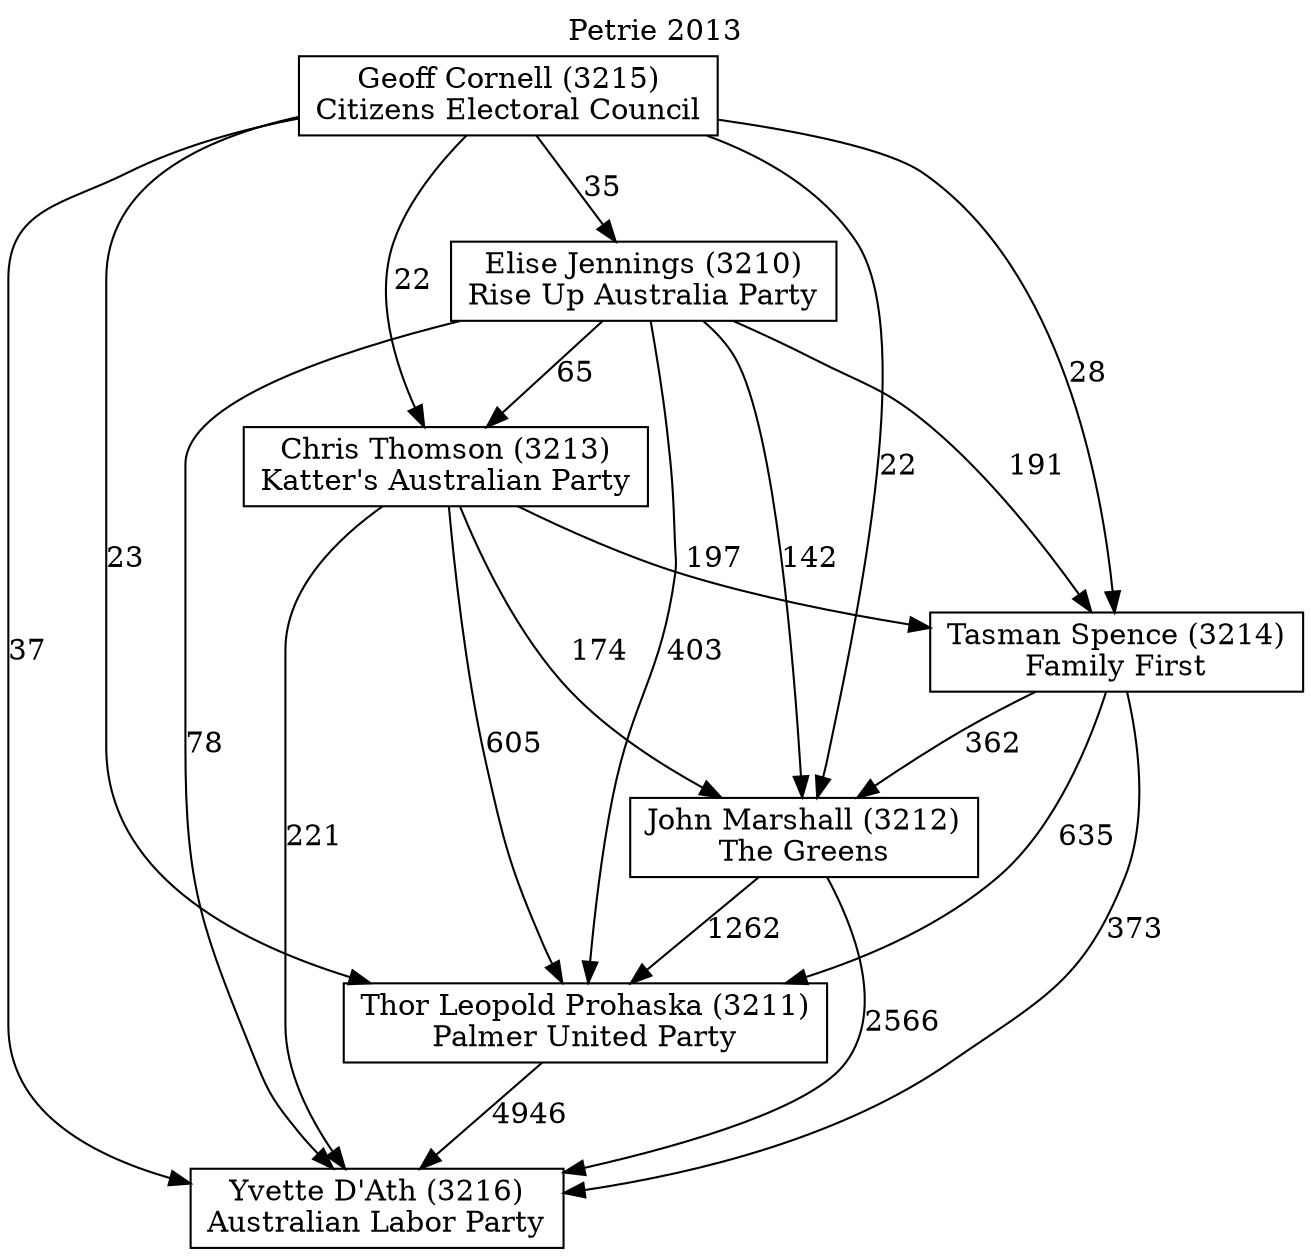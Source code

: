 // House preference flow
digraph "Yvette D'Ath (3216)_Petrie_2013" {
	graph [label="Petrie 2013" labelloc=t mclimit=10]
	node [shape=box]
	"Yvette D'Ath (3216)" [label="Yvette D'Ath (3216)
Australian Labor Party"]
	"Thor Leopold Prohaska (3211)" [label="Thor Leopold Prohaska (3211)
Palmer United Party"]
	"John Marshall (3212)" [label="John Marshall (3212)
The Greens"]
	"Tasman Spence (3214)" [label="Tasman Spence (3214)
Family First"]
	"Chris Thomson (3213)" [label="Chris Thomson (3213)
Katter's Australian Party"]
	"Elise Jennings (3210)" [label="Elise Jennings (3210)
Rise Up Australia Party"]
	"Geoff Cornell (3215)" [label="Geoff Cornell (3215)
Citizens Electoral Council"]
	"Thor Leopold Prohaska (3211)" -> "Yvette D'Ath (3216)" [label=4946]
	"John Marshall (3212)" -> "Thor Leopold Prohaska (3211)" [label=1262]
	"Tasman Spence (3214)" -> "John Marshall (3212)" [label=362]
	"Chris Thomson (3213)" -> "Tasman Spence (3214)" [label=197]
	"Elise Jennings (3210)" -> "Chris Thomson (3213)" [label=65]
	"Geoff Cornell (3215)" -> "Elise Jennings (3210)" [label=35]
	"John Marshall (3212)" -> "Yvette D'Ath (3216)" [label=2566]
	"Tasman Spence (3214)" -> "Yvette D'Ath (3216)" [label=373]
	"Chris Thomson (3213)" -> "Yvette D'Ath (3216)" [label=221]
	"Elise Jennings (3210)" -> "Yvette D'Ath (3216)" [label=78]
	"Geoff Cornell (3215)" -> "Yvette D'Ath (3216)" [label=37]
	"Geoff Cornell (3215)" -> "Chris Thomson (3213)" [label=22]
	"Elise Jennings (3210)" -> "Tasman Spence (3214)" [label=191]
	"Geoff Cornell (3215)" -> "Tasman Spence (3214)" [label=28]
	"Chris Thomson (3213)" -> "John Marshall (3212)" [label=174]
	"Elise Jennings (3210)" -> "John Marshall (3212)" [label=142]
	"Geoff Cornell (3215)" -> "John Marshall (3212)" [label=22]
	"Tasman Spence (3214)" -> "Thor Leopold Prohaska (3211)" [label=635]
	"Chris Thomson (3213)" -> "Thor Leopold Prohaska (3211)" [label=605]
	"Elise Jennings (3210)" -> "Thor Leopold Prohaska (3211)" [label=403]
	"Geoff Cornell (3215)" -> "Thor Leopold Prohaska (3211)" [label=23]
}
